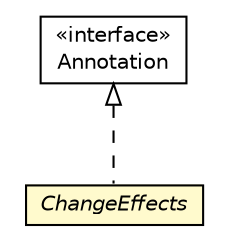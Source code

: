 #!/usr/local/bin/dot
#
# Class diagram 
# Generated by UMLGraph version R5_6-24-gf6e263 (http://www.umlgraph.org/)
#

digraph G {
	edge [fontname="Helvetica",fontsize=10,labelfontname="Helvetica",labelfontsize=10];
	node [fontname="Helvetica",fontsize=10,shape=plaintext];
	nodesep=0.25;
	ranksep=0.5;
	// org.universAAL.middleware.api.annotation.ChangeEffects
	c152394 [label=<<table title="org.universAAL.middleware.api.annotation.ChangeEffects" border="0" cellborder="1" cellspacing="0" cellpadding="2" port="p" bgcolor="lemonChiffon" href="./ChangeEffects.html">
		<tr><td><table border="0" cellspacing="0" cellpadding="1">
<tr><td align="center" balign="center"><font face="Helvetica-Oblique"> ChangeEffects </font></td></tr>
		</table></td></tr>
		</table>>, URL="./ChangeEffects.html", fontname="Helvetica", fontcolor="black", fontsize=10.0];
	//org.universAAL.middleware.api.annotation.ChangeEffects implements java.lang.annotation.Annotation
	c152454:p -> c152394:p [dir=back,arrowtail=empty,style=dashed];
	// java.lang.annotation.Annotation
	c152454 [label=<<table title="java.lang.annotation.Annotation" border="0" cellborder="1" cellspacing="0" cellpadding="2" port="p" href="http://java.sun.com/j2se/1.4.2/docs/api/java/lang/annotation/Annotation.html">
		<tr><td><table border="0" cellspacing="0" cellpadding="1">
<tr><td align="center" balign="center"> &#171;interface&#187; </td></tr>
<tr><td align="center" balign="center"> Annotation </td></tr>
		</table></td></tr>
		</table>>, URL="http://java.sun.com/j2se/1.4.2/docs/api/java/lang/annotation/Annotation.html", fontname="Helvetica", fontcolor="black", fontsize=10.0];
}

